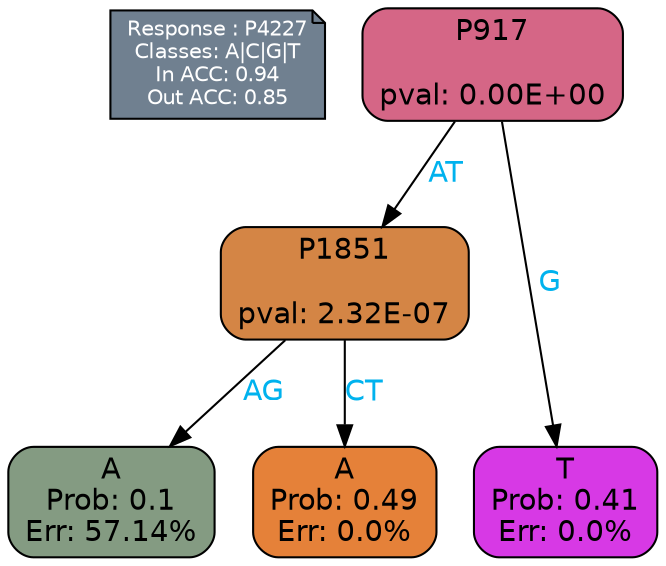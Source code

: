 digraph Tree {
node [shape=box, style="filled, rounded", color="black", fontname=helvetica] ;
graph [ranksep=equally, splines=polylines, bgcolor=transparent, dpi=600] ;
edge [fontname=helvetica] ;
LEGEND [label="Response : P4227
Classes: A|C|G|T
In ACC: 0.94
Out ACC: 0.85
",shape=note,align=left,style=filled,fillcolor="slategray",fontcolor="white",fontsize=10];1 [label="P917

pval: 0.00E+00", fillcolor="#d56686"] ;
2 [label="P1851

pval: 2.32E-07", fillcolor="#d48545"] ;
3 [label="A
Prob: 0.1
Err: 57.14%", fillcolor="#849b82"] ;
4 [label="A
Prob: 0.49
Err: 0.0%", fillcolor="#e58139"] ;
5 [label="T
Prob: 0.41
Err: 0.0%", fillcolor="#d739e5"] ;
1 -> 2 [label="AT",fontcolor=deepskyblue2] ;
1 -> 5 [label="G",fontcolor=deepskyblue2] ;
2 -> 3 [label="AG",fontcolor=deepskyblue2] ;
2 -> 4 [label="CT",fontcolor=deepskyblue2] ;
{rank = same; 3;4;5;}{rank = same; LEGEND;1;}}